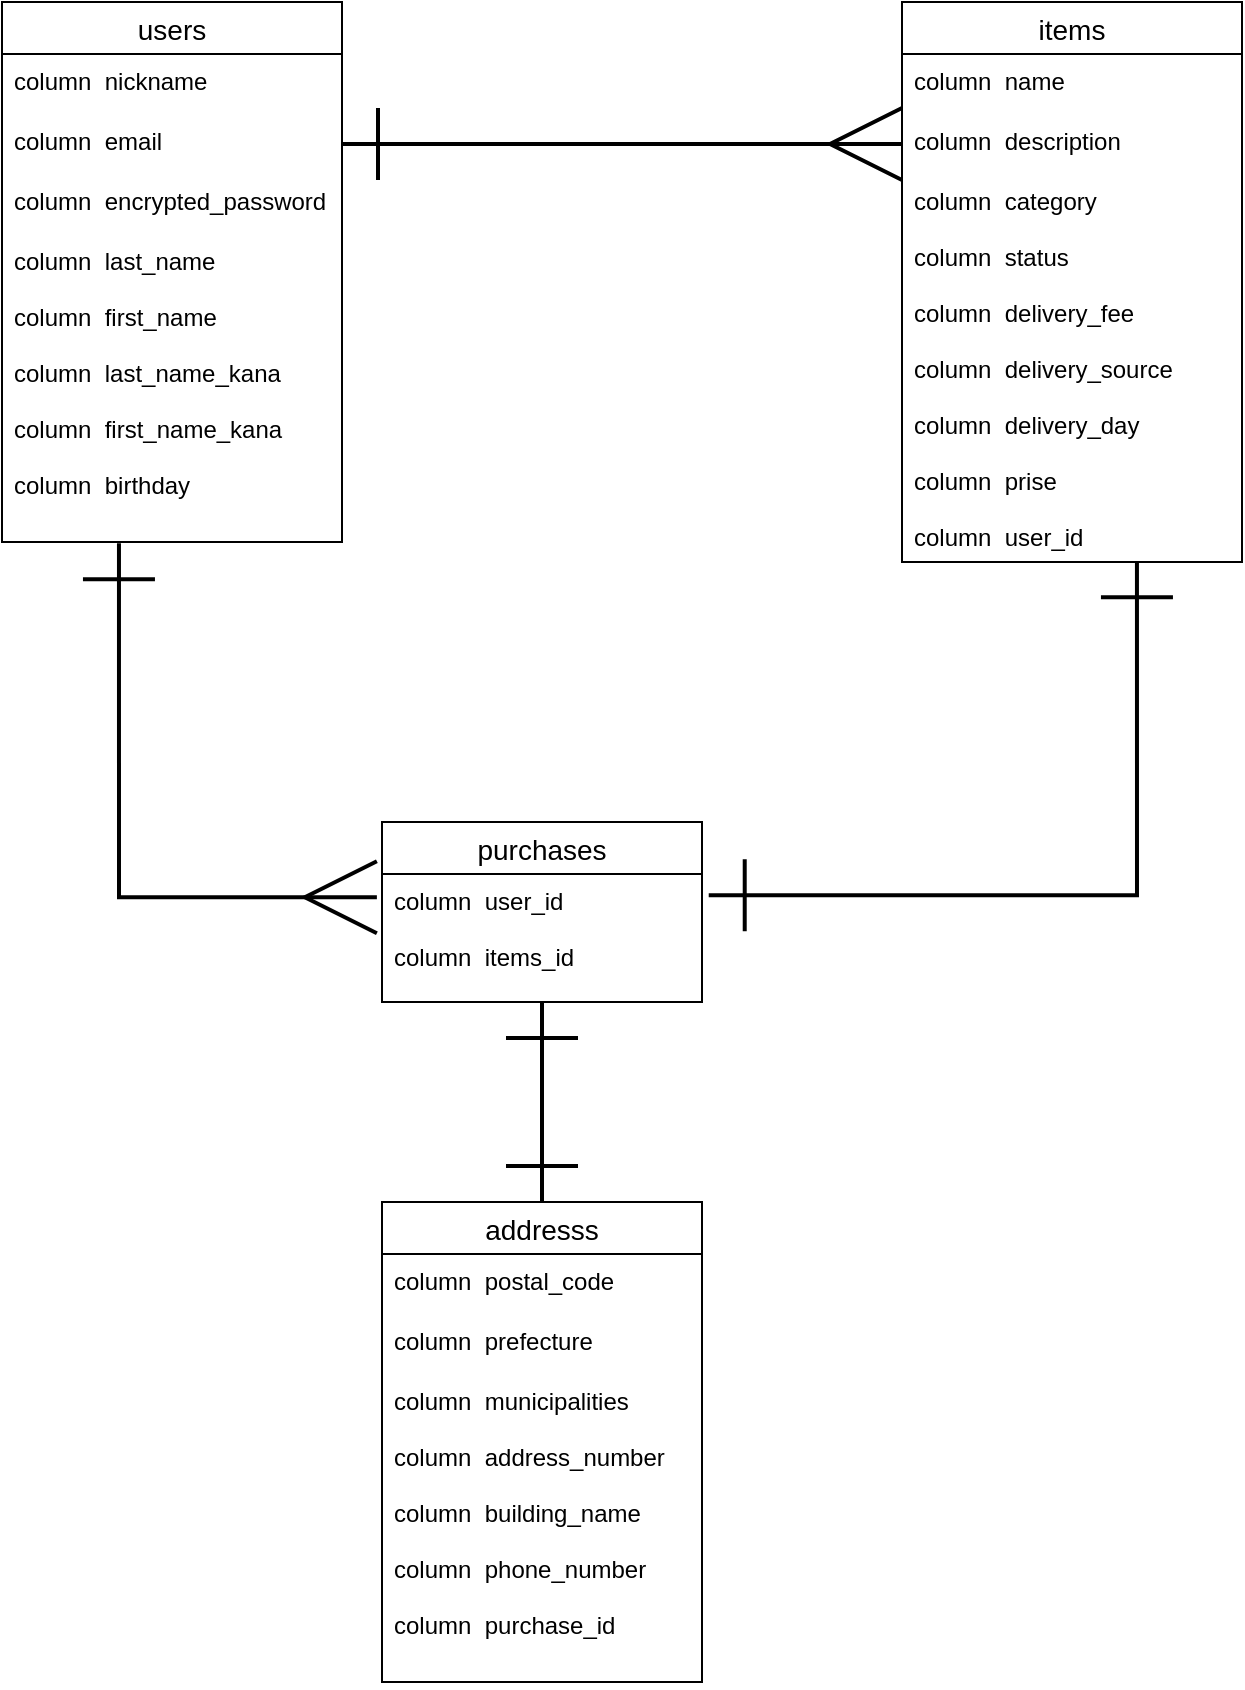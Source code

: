 <mxfile version="14.2.4" type="embed">
    <diagram id="EanCIlrQcg1AOAenD8eR" name="ページ1">
        <mxGraphModel dx="1714" dy="975" grid="1" gridSize="10" guides="1" tooltips="1" connect="1" arrows="1" fold="1" page="1" pageScale="1" pageWidth="850" pageHeight="1100" math="0" shadow="0">
            <root>
                <mxCell id="0"/>
                <mxCell id="1" parent="0"/>
                <mxCell id="86" style="edgeStyle=orthogonalEdgeStyle;rounded=0;jumpSize=24;orthogonalLoop=1;jettySize=auto;html=1;entryX=0.5;entryY=0;entryDx=0;entryDy=0;startArrow=ERone;startFill=0;startSize=33;endArrow=ERone;endFill=0;endSize=33;strokeWidth=2;" edge="1" parent="1" source="30" target="80">
                    <mxGeometry relative="1" as="geometry"/>
                </mxCell>
                <mxCell id="30" value="purchases" style="swimlane;fontStyle=0;childLayout=stackLayout;horizontal=1;startSize=26;horizontalStack=0;resizeParent=1;resizeParentMax=0;resizeLast=0;collapsible=1;marginBottom=0;align=center;fontSize=14;" parent="1" vertex="1">
                    <mxGeometry x="300" y="610" width="160" height="90" as="geometry"/>
                </mxCell>
                <mxCell id="32" value="column  user_id&#10;&#10;column  items_id" style="text;strokeColor=none;fillColor=none;spacingLeft=4;spacingRight=4;overflow=hidden;rotatable=0;points=[[0,0.5],[1,0.5]];portConstraint=eastwest;fontSize=12;" parent="30" vertex="1">
                    <mxGeometry y="26" width="160" height="64" as="geometry"/>
                </mxCell>
                <mxCell id="38" value="items" style="swimlane;fontStyle=0;childLayout=stackLayout;horizontal=1;startSize=26;horizontalStack=0;resizeParent=1;resizeParentMax=0;resizeLast=0;collapsible=1;marginBottom=0;align=center;fontSize=14;" parent="1" vertex="1">
                    <mxGeometry x="560" y="200" width="170" height="280" as="geometry"/>
                </mxCell>
                <mxCell id="39" value="column  name" style="text;strokeColor=none;fillColor=none;spacingLeft=4;spacingRight=4;overflow=hidden;rotatable=0;points=[[0,0.5],[1,0.5]];portConstraint=eastwest;fontSize=12;" parent="38" vertex="1">
                    <mxGeometry y="26" width="170" height="30" as="geometry"/>
                </mxCell>
                <mxCell id="62" value="column  description" style="text;strokeColor=none;fillColor=none;spacingLeft=4;spacingRight=4;overflow=hidden;rotatable=0;points=[[0,0.5],[1,0.5]];portConstraint=eastwest;fontSize=12;" vertex="1" parent="38">
                    <mxGeometry y="56" width="170" height="30" as="geometry"/>
                </mxCell>
                <mxCell id="41" value="column  category&#10;&#10;column  status&#10;&#10;column  delivery_fee&#10;&#10;column  delivery_source&#10;&#10;column  delivery_day&#10;&#10;column  prise&#10;&#10;column  user_id" style="text;strokeColor=none;fillColor=none;spacingLeft=4;spacingRight=4;overflow=hidden;rotatable=0;points=[[0,0.5],[1,0.5]];portConstraint=eastwest;fontSize=12;" parent="38" vertex="1">
                    <mxGeometry y="86" width="170" height="194" as="geometry"/>
                </mxCell>
                <mxCell id="42" value="users" style="swimlane;fontStyle=0;childLayout=stackLayout;horizontal=1;startSize=26;horizontalStack=0;resizeParent=1;resizeParentMax=0;resizeLast=0;collapsible=1;marginBottom=0;align=center;fontSize=14;" parent="1" vertex="1">
                    <mxGeometry x="110" y="200" width="170" height="270" as="geometry"/>
                </mxCell>
                <mxCell id="43" value="column  nickname" style="text;strokeColor=none;fillColor=none;spacingLeft=4;spacingRight=4;overflow=hidden;rotatable=0;points=[[0,0.5],[1,0.5]];portConstraint=eastwest;fontSize=12;" parent="42" vertex="1">
                    <mxGeometry y="26" width="170" height="30" as="geometry"/>
                </mxCell>
                <mxCell id="44" value="column  email" style="text;strokeColor=none;fillColor=none;spacingLeft=4;spacingRight=4;overflow=hidden;rotatable=0;points=[[0,0.5],[1,0.5]];portConstraint=eastwest;fontSize=12;" parent="42" vertex="1">
                    <mxGeometry y="56" width="170" height="30" as="geometry"/>
                </mxCell>
                <mxCell id="64" value="column  encrypted_password" style="text;strokeColor=none;fillColor=none;spacingLeft=4;spacingRight=4;overflow=hidden;rotatable=0;points=[[0,0.5],[1,0.5]];portConstraint=eastwest;fontSize=12;" vertex="1" parent="42">
                    <mxGeometry y="86" width="170" height="30" as="geometry"/>
                </mxCell>
                <mxCell id="45" value="column  last_name&#10;&#10;column  first_name&#10;&#10;column  last_name_kana&#10;&#10;column  first_name_kana&#10;&#10;column  birthday" style="text;strokeColor=none;fillColor=none;spacingLeft=4;spacingRight=4;overflow=hidden;rotatable=0;points=[[0,0.5],[1,0.5]];portConstraint=eastwest;fontSize=12;" parent="42" vertex="1">
                    <mxGeometry y="116" width="170" height="154" as="geometry"/>
                </mxCell>
                <mxCell id="61" style="edgeStyle=orthogonalEdgeStyle;rounded=0;orthogonalLoop=1;jettySize=auto;html=1;exitX=1;exitY=0.5;exitDx=0;exitDy=0;endArrow=ERmany;endFill=0;strokeWidth=2;entryX=0;entryY=0.5;entryDx=0;entryDy=0;endSize=33;startArrow=ERone;startFill=0;startSize=33;" parent="1" source="44" edge="1" target="62">
                    <mxGeometry relative="1" as="geometry">
                        <mxPoint x="550" y="271" as="targetPoint"/>
                    </mxGeometry>
                </mxCell>
                <mxCell id="63" style="edgeStyle=orthogonalEdgeStyle;rounded=0;jumpSize=24;orthogonalLoop=1;jettySize=auto;html=1;exitX=1.021;exitY=0.166;exitDx=0;exitDy=0;endArrow=ERone;endFill=0;endSize=33;strokeWidth=2;startArrow=ERone;startFill=0;startSize=33;exitPerimeter=0;entryX=0.691;entryY=0.998;entryDx=0;entryDy=0;entryPerimeter=0;" edge="1" parent="1" source="32" target="41">
                    <mxGeometry relative="1" as="geometry">
                        <mxPoint x="660" y="490" as="targetPoint"/>
                        <Array as="points">
                            <mxPoint x="678" y="647"/>
                        </Array>
                    </mxGeometry>
                </mxCell>
                <mxCell id="65" style="edgeStyle=orthogonalEdgeStyle;rounded=0;jumpSize=24;orthogonalLoop=1;jettySize=auto;html=1;startArrow=ERmany;startFill=0;startSize=33;endArrow=ERone;endFill=0;endSize=33;strokeWidth=2;exitX=-0.016;exitY=0.181;exitDx=0;exitDy=0;exitPerimeter=0;entryX=0.344;entryY=1.004;entryDx=0;entryDy=0;entryPerimeter=0;" edge="1" parent="1" source="32" target="45">
                    <mxGeometry relative="1" as="geometry">
                        <mxPoint x="170" y="690" as="targetPoint"/>
                        <mxPoint x="330" y="540" as="sourcePoint"/>
                    </mxGeometry>
                </mxCell>
                <mxCell id="80" value="addresss" style="swimlane;fontStyle=0;childLayout=stackLayout;horizontal=1;startSize=26;horizontalStack=0;resizeParent=1;resizeParentMax=0;resizeLast=0;collapsible=1;marginBottom=0;align=center;fontSize=14;" vertex="1" parent="1">
                    <mxGeometry x="300" y="800" width="160" height="240" as="geometry"/>
                </mxCell>
                <mxCell id="81" value="column  postal_code" style="text;strokeColor=none;fillColor=none;spacingLeft=4;spacingRight=4;overflow=hidden;rotatable=0;points=[[0,0.5],[1,0.5]];portConstraint=eastwest;fontSize=12;" vertex="1" parent="80">
                    <mxGeometry y="26" width="160" height="30" as="geometry"/>
                </mxCell>
                <mxCell id="82" value="column  prefecture" style="text;strokeColor=none;fillColor=none;spacingLeft=4;spacingRight=4;overflow=hidden;rotatable=0;points=[[0,0.5],[1,0.5]];portConstraint=eastwest;fontSize=12;" vertex="1" parent="80">
                    <mxGeometry y="56" width="160" height="30" as="geometry"/>
                </mxCell>
                <mxCell id="83" value="column  municipalities&#10;&#10;column  address_number&#10;&#10;column  building_name&#10;&#10;column  phone_number&#10;&#10;column  purchase_id" style="text;strokeColor=none;fillColor=none;spacingLeft=4;spacingRight=4;overflow=hidden;rotatable=0;points=[[0,0.5],[1,0.5]];portConstraint=eastwest;fontSize=12;" vertex="1" parent="80">
                    <mxGeometry y="86" width="160" height="154" as="geometry"/>
                </mxCell>
            </root>
        </mxGraphModel>
    </diagram>
</mxfile>